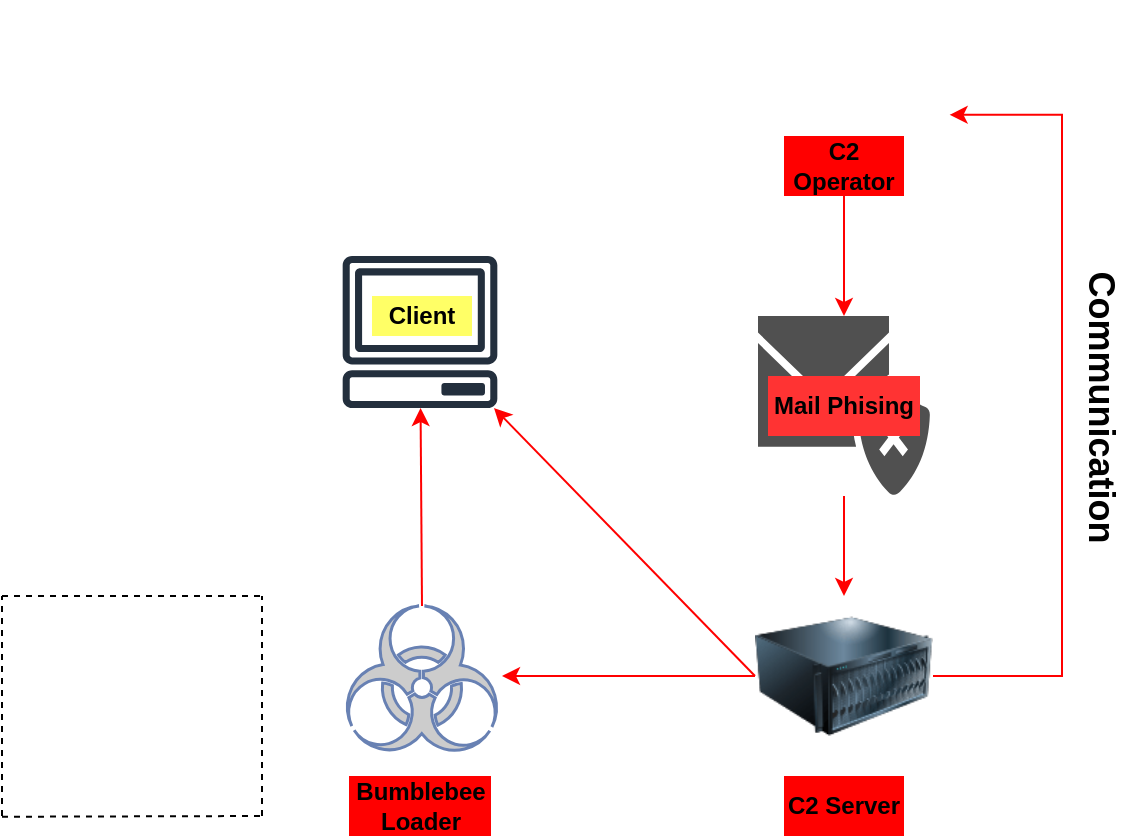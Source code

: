 <mxfile version="27.1.1">
  <diagram name="Trang-1" id="gIVE9Qk2U9_F_q14QSTc">
    <mxGraphModel dx="1210" dy="536" grid="1" gridSize="10" guides="1" tooltips="1" connect="1" arrows="1" fold="1" page="1" pageScale="1" pageWidth="827" pageHeight="1169" math="0" shadow="0">
      <root>
        <mxCell id="0" />
        <mxCell id="1" parent="0" />
        <mxCell id="2xExCwYYJqqlnt8laDMF-1" value="" style="fontColor=#0066CC;verticalAlign=top;verticalLabelPosition=bottom;labelPosition=center;align=center;html=1;outlineConnect=0;fillColor=#CCCCCC;strokeColor=#6881B3;gradientColor=none;gradientDirection=north;strokeWidth=2;shape=mxgraph.networks.virus;" parent="1" vertex="1">
          <mxGeometry x="200" y="325" width="80" height="75" as="geometry" />
        </mxCell>
        <mxCell id="VhEaSJyRVFHac2TBcNz3-19" value="" style="edgeStyle=orthogonalEdgeStyle;rounded=0;orthogonalLoop=1;jettySize=auto;html=1;fontStyle=1;strokeColor=#FF0000;" edge="1" parent="1" source="2xExCwYYJqqlnt8laDMF-3" target="VhEaSJyRVFHac2TBcNz3-5">
          <mxGeometry relative="1" as="geometry">
            <mxPoint x="450" y="290" as="sourcePoint" />
          </mxGeometry>
        </mxCell>
        <mxCell id="2xExCwYYJqqlnt8laDMF-3" value="" style="sketch=0;pointerEvents=1;shadow=0;dashed=0;html=1;strokeColor=none;fillColor=#505050;labelPosition=center;verticalLabelPosition=bottom;verticalAlign=top;outlineConnect=0;align=center;shape=mxgraph.office.concepts.phishing;" parent="1" vertex="1">
          <mxGeometry x="408" y="180" width="86" height="90" as="geometry" />
        </mxCell>
        <mxCell id="VhEaSJyRVFHac2TBcNz3-3" value="&lt;b&gt;Mail Phising&lt;/b&gt;" style="text;html=1;align=center;verticalAlign=middle;whiteSpace=wrap;rounded=0;fillColor=#FF3333;" vertex="1" parent="1">
          <mxGeometry x="413" y="210" width="76" height="30" as="geometry" />
        </mxCell>
        <mxCell id="VhEaSJyRVFHac2TBcNz3-4" value="&lt;b&gt;Bumblebee Loader&lt;/b&gt;" style="text;html=1;align=center;verticalAlign=middle;whiteSpace=wrap;rounded=0;fillColor=#FF0000;" vertex="1" parent="1">
          <mxGeometry x="203.5" y="410" width="71" height="30" as="geometry" />
        </mxCell>
        <mxCell id="VhEaSJyRVFHac2TBcNz3-20" style="edgeStyle=orthogonalEdgeStyle;rounded=0;orthogonalLoop=1;jettySize=auto;html=1;entryX=1.039;entryY=0.586;entryDx=0;entryDy=0;entryPerimeter=0;strokeColor=#FF0000;" edge="1" parent="1" source="VhEaSJyRVFHac2TBcNz3-5" target="VhEaSJyRVFHac2TBcNz3-8">
          <mxGeometry relative="1" as="geometry">
            <mxPoint x="560" y="80" as="targetPoint" />
            <Array as="points">
              <mxPoint x="560" y="360" />
              <mxPoint x="560" y="79" />
            </Array>
          </mxGeometry>
        </mxCell>
        <mxCell id="VhEaSJyRVFHac2TBcNz3-5" value="" style="image;html=1;image=img/lib/clip_art/computers/Server_128x128.png" vertex="1" parent="1">
          <mxGeometry x="406.5" y="320" width="89" height="80" as="geometry" />
        </mxCell>
        <mxCell id="VhEaSJyRVFHac2TBcNz3-18" value="" style="edgeStyle=orthogonalEdgeStyle;rounded=0;orthogonalLoop=1;jettySize=auto;html=1;strokeColor=#FF0000;" edge="1" parent="1" source="VhEaSJyRVFHac2TBcNz3-8" target="2xExCwYYJqqlnt8laDMF-3">
          <mxGeometry relative="1" as="geometry">
            <mxPoint x="451" y="150" as="targetPoint" />
          </mxGeometry>
        </mxCell>
        <mxCell id="VhEaSJyRVFHac2TBcNz3-8" value="" style="shape=image;html=1;verticalAlign=top;verticalLabelPosition=bottom;labelBackgroundColor=#ffffff;imageAspect=0;aspect=fixed;image=https://cdn0.iconfinder.com/data/icons/kameleon-free-pack/110/Hacker-128.png" vertex="1" parent="1">
          <mxGeometry x="402" y="22" width="98" height="98" as="geometry" />
        </mxCell>
        <mxCell id="VhEaSJyRVFHac2TBcNz3-14" value="C2 Operator" style="text;html=1;align=center;verticalAlign=middle;whiteSpace=wrap;rounded=0;fillColor=#FF0000;fontStyle=1" vertex="1" parent="1">
          <mxGeometry x="421" y="90" width="60" height="30" as="geometry" />
        </mxCell>
        <mxCell id="VhEaSJyRVFHac2TBcNz3-22" value="" style="sketch=0;outlineConnect=0;fontColor=#232F3E;gradientColor=none;fillColor=#232F3D;strokeColor=none;dashed=0;verticalLabelPosition=bottom;verticalAlign=top;align=center;html=1;fontSize=12;fontStyle=0;aspect=fixed;pointerEvents=1;shape=mxgraph.aws4.client;" vertex="1" parent="1">
          <mxGeometry x="200" y="150" width="78" height="76" as="geometry" />
        </mxCell>
        <mxCell id="VhEaSJyRVFHac2TBcNz3-24" value="" style="endArrow=classic;html=1;rounded=0;exitX=0;exitY=0.5;exitDx=0;exitDy=0;strokeColor=#FF0000;" edge="1" parent="1" source="VhEaSJyRVFHac2TBcNz3-5" target="VhEaSJyRVFHac2TBcNz3-22">
          <mxGeometry width="50" height="50" relative="1" as="geometry">
            <mxPoint x="710" y="380" as="sourcePoint" />
            <mxPoint x="760" y="330" as="targetPoint" />
          </mxGeometry>
        </mxCell>
        <mxCell id="VhEaSJyRVFHac2TBcNz3-25" value="" style="endArrow=classic;html=1;rounded=0;exitX=0;exitY=0.5;exitDx=0;exitDy=0;fillColor=#FF0000;strokeColor=#FF0000;" edge="1" parent="1" source="VhEaSJyRVFHac2TBcNz3-5">
          <mxGeometry width="50" height="50" relative="1" as="geometry">
            <mxPoint x="610" y="390" as="sourcePoint" />
            <mxPoint x="280" y="360" as="targetPoint" />
          </mxGeometry>
        </mxCell>
        <mxCell id="VhEaSJyRVFHac2TBcNz3-30" value="&lt;b&gt;Client&lt;/b&gt;" style="text;html=1;align=center;verticalAlign=middle;whiteSpace=wrap;rounded=0;fillColor=#FFFF66;" vertex="1" parent="1">
          <mxGeometry x="215" y="170" width="50" height="20" as="geometry" />
        </mxCell>
        <mxCell id="VhEaSJyRVFHac2TBcNz3-31" value="" style="endArrow=classic;html=1;rounded=0;exitX=0.5;exitY=0;exitDx=0;exitDy=0;exitPerimeter=0;strokeColor=#FF0000;" edge="1" parent="1" source="2xExCwYYJqqlnt8laDMF-1" target="VhEaSJyRVFHac2TBcNz3-22">
          <mxGeometry width="50" height="50" relative="1" as="geometry">
            <mxPoint x="440" y="310" as="sourcePoint" />
            <mxPoint x="240" y="260" as="targetPoint" />
          </mxGeometry>
        </mxCell>
        <mxCell id="VhEaSJyRVFHac2TBcNz3-32" value="&lt;b&gt;C2 Server&lt;/b&gt;" style="text;html=1;align=center;verticalAlign=middle;whiteSpace=wrap;rounded=0;fillColor=#FF0000;" vertex="1" parent="1">
          <mxGeometry x="421" y="410" width="60" height="30" as="geometry" />
        </mxCell>
        <mxCell id="VhEaSJyRVFHac2TBcNz3-33" value="&lt;b&gt;&lt;font style=&quot;font-size: 18px;&quot;&gt;Communication&lt;/font&gt;&lt;/b&gt;" style="text;html=1;align=center;verticalAlign=middle;whiteSpace=wrap;rounded=0;rotation=90;fillColor=#FFFFFF;" vertex="1" parent="1">
          <mxGeometry x="495.5" y="210" width="167.5" height="30" as="geometry" />
        </mxCell>
        <mxCell id="VhEaSJyRVFHac2TBcNz3-34" value="" style="endArrow=none;dashed=1;html=1;rounded=0;" edge="1" parent="1">
          <mxGeometry width="50" height="50" relative="1" as="geometry">
            <mxPoint x="30" y="320" as="sourcePoint" />
            <mxPoint x="160" y="320" as="targetPoint" />
          </mxGeometry>
        </mxCell>
        <mxCell id="VhEaSJyRVFHac2TBcNz3-36" value="" style="endArrow=none;dashed=1;html=1;rounded=0;" edge="1" parent="1">
          <mxGeometry width="50" height="50" relative="1" as="geometry">
            <mxPoint x="160" y="430" as="sourcePoint" />
            <mxPoint x="160" y="320" as="targetPoint" />
          </mxGeometry>
        </mxCell>
        <mxCell id="VhEaSJyRVFHac2TBcNz3-38" value="" style="endArrow=none;dashed=1;html=1;rounded=0;" edge="1" parent="1">
          <mxGeometry width="50" height="50" relative="1" as="geometry">
            <mxPoint x="30" y="430.38" as="sourcePoint" />
            <mxPoint x="160" y="430" as="targetPoint" />
          </mxGeometry>
        </mxCell>
        <mxCell id="VhEaSJyRVFHac2TBcNz3-39" value="" style="endArrow=none;dashed=1;html=1;rounded=0;" edge="1" parent="1">
          <mxGeometry width="50" height="50" relative="1" as="geometry">
            <mxPoint x="30" y="430" as="sourcePoint" />
            <mxPoint x="30" y="320" as="targetPoint" />
          </mxGeometry>
        </mxCell>
      </root>
    </mxGraphModel>
  </diagram>
</mxfile>
